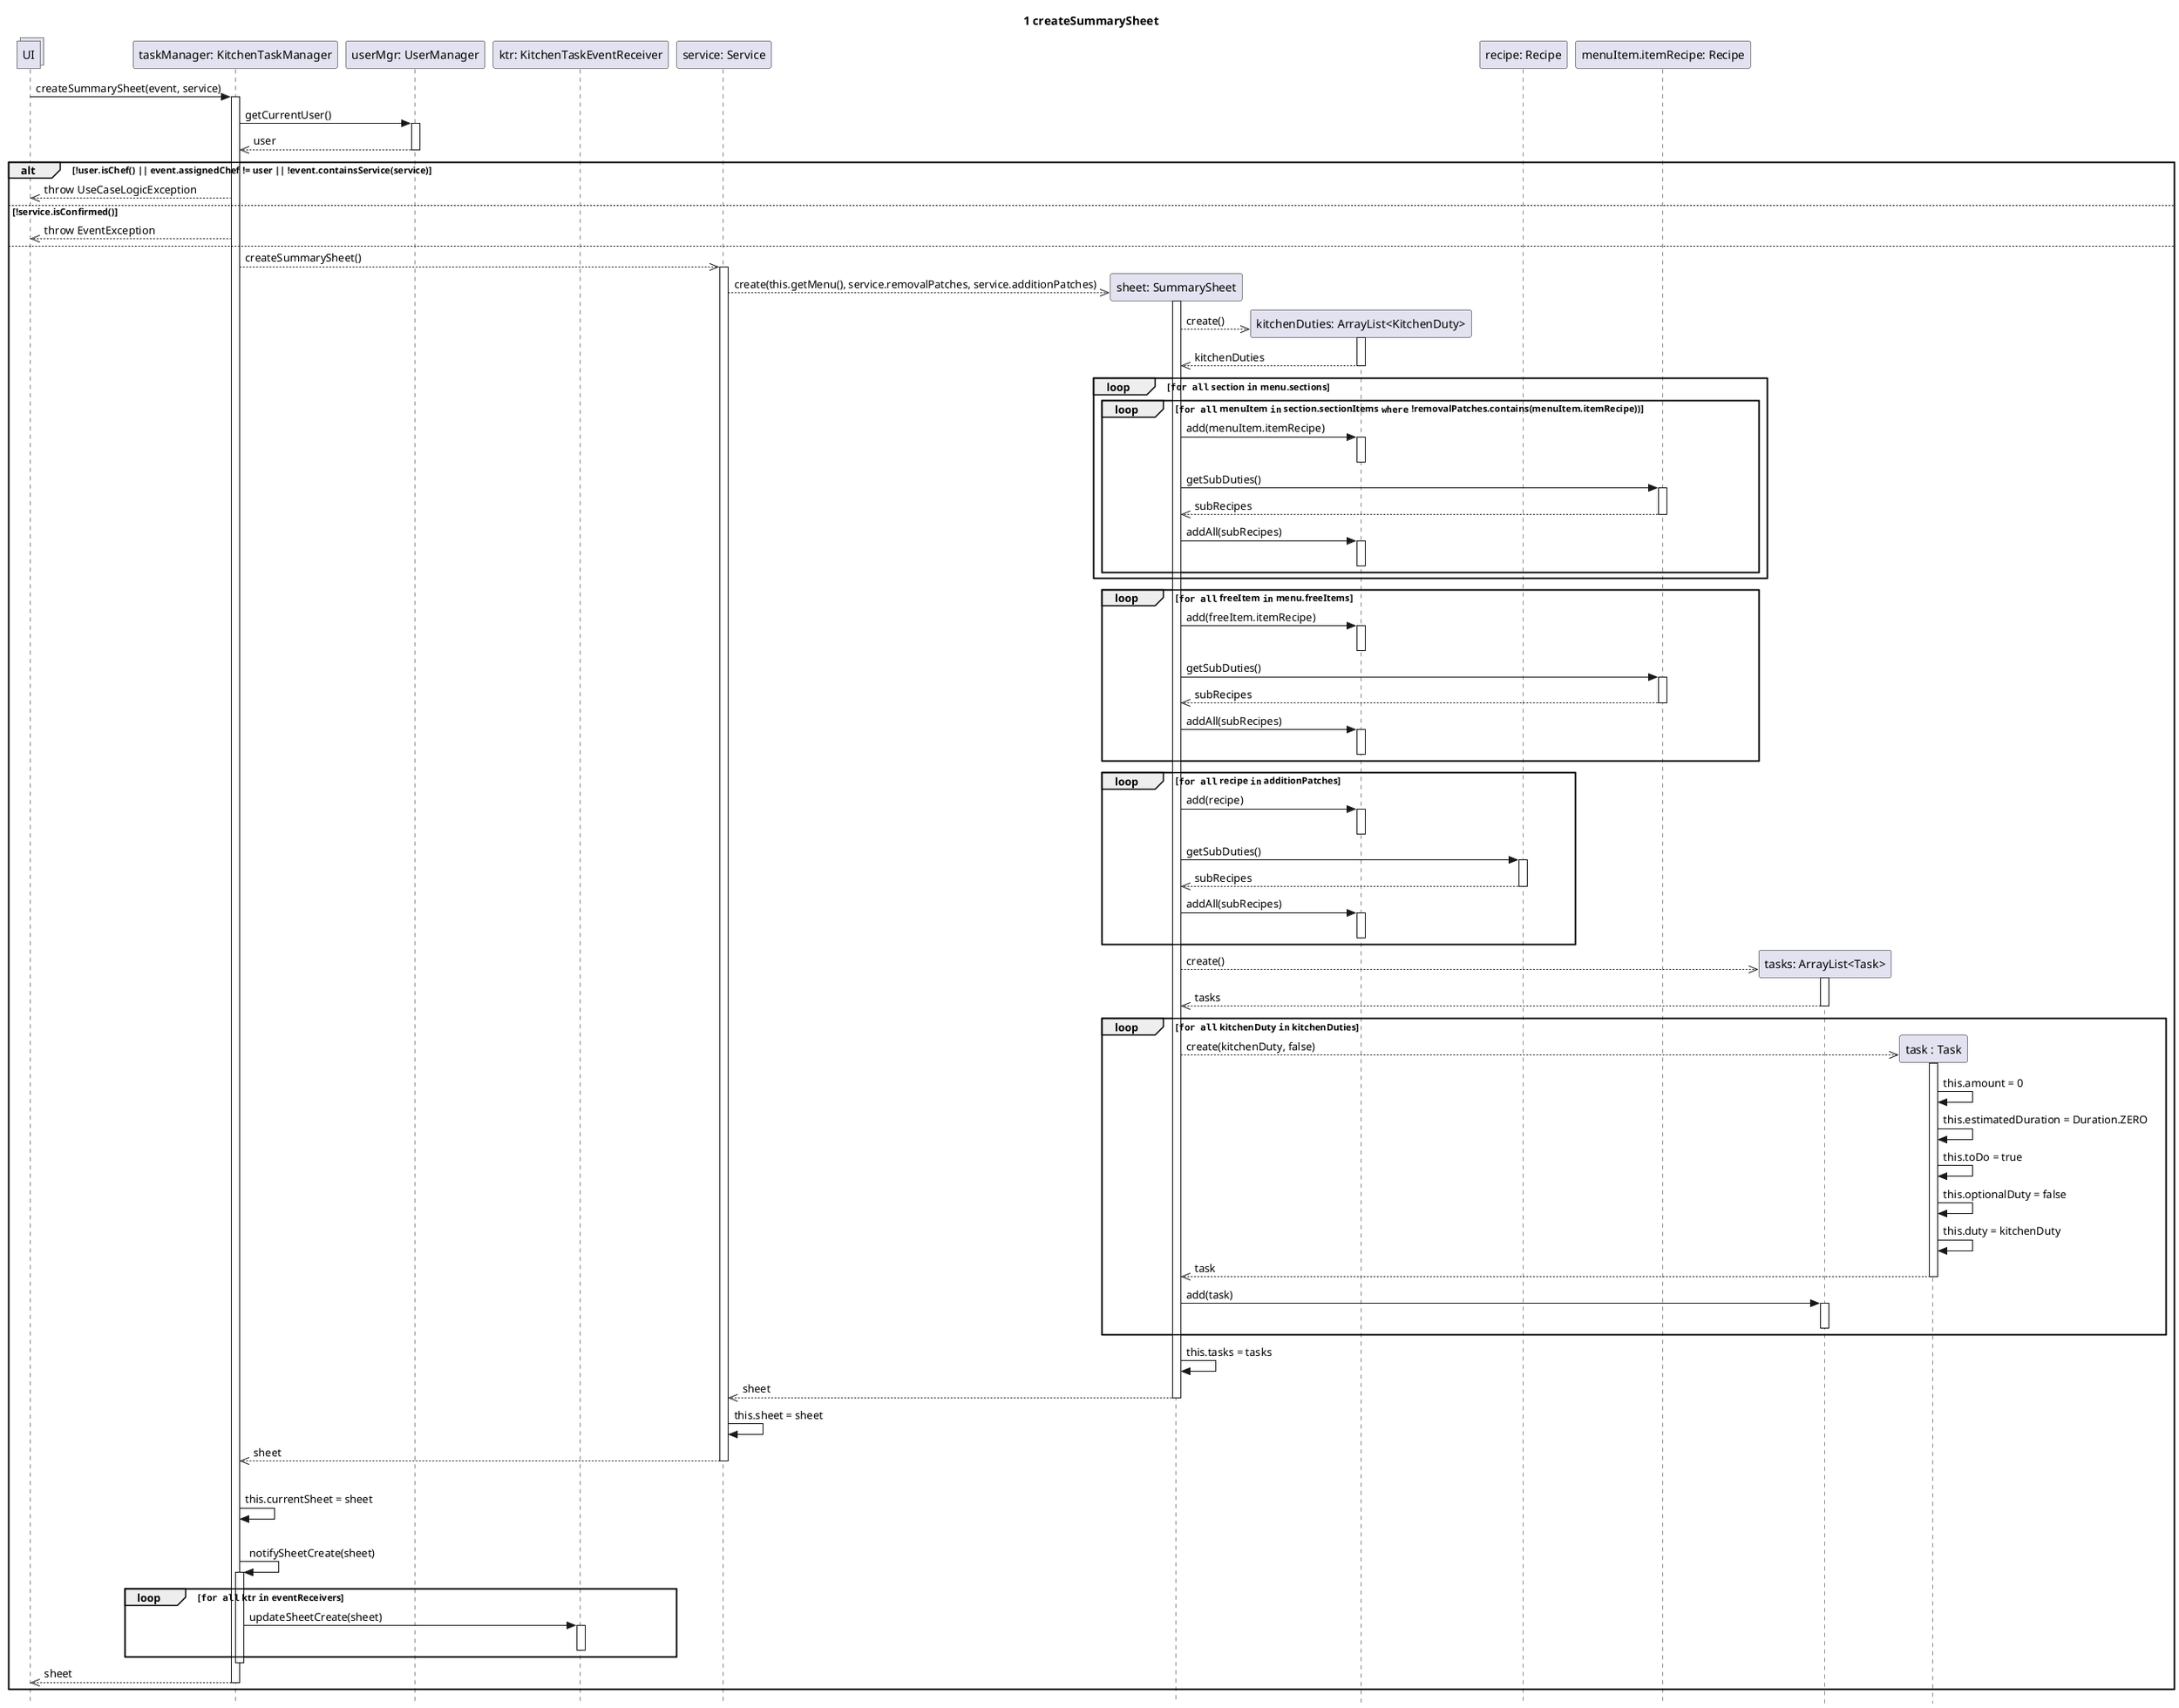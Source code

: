 @startuml Operazione 1
skinparam Style strictuml

title 1 createSummarySheet

collections UI

participant "taskManager: KitchenTaskManager" as tm
UI -> tm: createSummarySheet(event, service)
activate tm

participant "userMgr: UserManager" as um
participant "ktr: KitchenTaskEventReceiver" as ktr
participant "service: Service" as service
tm -> um: getCurrentUser()
activate um
tm <<-- um: user
deactivate um

alt !user.isChef() || event.assignedChef != user || !event.containsService(service)
    UI <<-- tm: throw UseCaseLogicException
else !service.isConfirmed()
    UI <<-- tm: throw EventException
else
    participant "sheet: SummarySheet" as ss
    tm -->> service: createSummarySheet()
    activate service

        service -->>ss**: create(this.getMenu(), service.removalPatches, service.additionPatches)
        activate ss

            participant "kitchenDuties: ArrayList<KitchenDuty>" as kdList
            ss -->> kdList**: create()
            activate kdList
                return kitchenDuties
            deactivate kdList
    
            loop ""for all"" section ""in"" menu.sections
                loop ""for all"" menuItem ""in"" section.sectionItems ""where"" !removalPatches.contains(menuItem.itemRecipe))
                    ss -> kdList: add(menuItem.itemRecipe)
                    activate kdList
                    deactivate kdList
            
                    participant "menuItem.itemRecipe: Recipe" as recipe
                    ss -> recipe: getSubDuties()
                    activate recipe
                        ss <<-- recipe: subRecipes
                    deactivate recipe

                    ss -> kdList: addAll(subRecipes)
                    activate kdList
                    deactivate kdList

                end
            end

            loop ""for all"" freeItem ""in"" menu.freeItems
                ss -> kdList: add(freeItem.itemRecipe)
                activate kdList
                deactivate kdList

                participant "freeItem.itemRecipe: Recipe" as recipe
                ss -> recipe: getSubDuties()
                activate recipe
                    ss <<-- recipe: subRecipes
                deactivate recipe

                ss -> kdList: addAll(subRecipes)
                activate kdList
                deactivate kdList
            end
            participant "recipe: Recipe" as rec
            loop ""for all"" recipe ""in"" additionPatches
                ss -> kdList: add(recipe)
                activate kdList
                deactivate kdList

                participant "freeItem.itemRecipe: Recipe" as recipe
                ss -> rec: getSubDuties()
                activate rec
                    ss <<-- rec: subRecipes
                deactivate rec

                ss -> kdList: addAll(subRecipes)
                activate kdList
                deactivate kdList
            end


            participant "tasks: ArrayList<Task>" as tasks
            ss -->> tasks**: create()
            activate tasks
                ss <<-- tasks: tasks
            deactivate tasks

            loop ""for all"" kitchenDuty ""in"" kitchenDuties
                participant "task : Task" as t
                ss -->> t **: create(kitchenDuty, false)
                activate t
                    t -> t: this.amount = 0
                    t -> t: this.estimatedDuration = Duration.ZERO
                    t -> t: this.toDo = true
                    t -> t: this.optionalDuty = false
                    t -> t: this.duty = kitchenDuty
                return task
                deactivate t
                ss ->tasks: add(task)
                activate tasks
                deactivate tasks
            end

            ss -> ss: this.tasks = tasks
            service <<-- ss: sheet
        deactivate ss
        service->service:this.sheet = sheet
        tm <<-- service: sheet
    deactivate service

    |||
    tm -> tm: this.currentSheet = sheet
    |||
    tm -> tm: notifySheetCreate(sheet)
    activate tm
    loop ""for all"" ktr ""in"" eventReceivers
        tm -> ktr : updateSheetCreate(sheet)
        activate ktr
        deactivate ktr
    end
    deactivate tm


    UI <<-- tm: sheet
    deactivate tm
    
end

@enduml